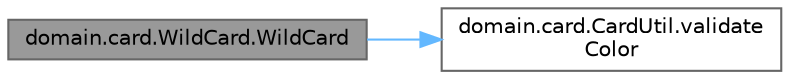 digraph "domain.card.WildCard.WildCard"
{
 // LATEX_PDF_SIZE
  bgcolor="transparent";
  edge [fontname=Helvetica,fontsize=10,labelfontname=Helvetica,labelfontsize=10];
  node [fontname=Helvetica,fontsize=10,shape=box,height=0.2,width=0.4];
  rankdir="LR";
  Node1 [id="Node000001",label="domain.card.WildCard.WildCard",height=0.2,width=0.4,color="gray40", fillcolor="grey60", style="filled", fontcolor="black",tooltip=" "];
  Node1 -> Node2 [id="edge1_Node000001_Node000002",color="steelblue1",style="solid",tooltip=" "];
  Node2 [id="Node000002",label="domain.card.CardUtil.validate\lColor",height=0.2,width=0.4,color="grey40", fillcolor="white", style="filled",URL="$classdomain_1_1card_1_1_card_util.html#a2fc51ce37f1833ed7d74c5953316c614",tooltip=" "];
}
